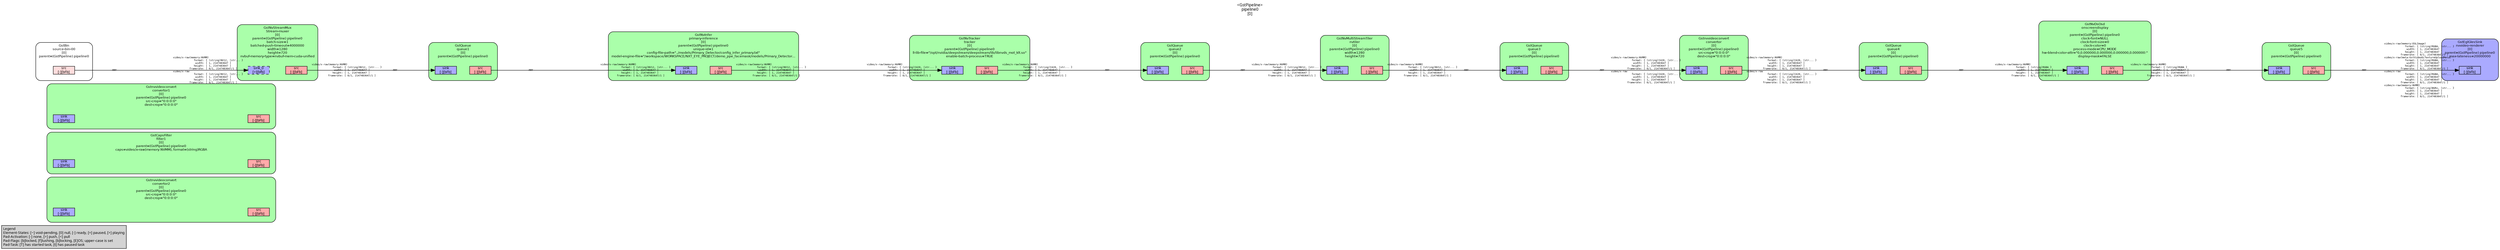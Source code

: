 digraph pipeline {
  rankdir=LR;
  fontname="sans";
  fontsize="10";
  labelloc=t;
  nodesep=.1;
  ranksep=.2;
  label="<GstPipeline>\npipeline0\n[0]";
  node [style="filled,rounded", shape=box, fontsize="9", fontname="sans", margin="0.0,0.0"];
  edge [labelfontsize="6", fontsize="9", fontname="monospace"];
  
  legend [
    pos="0,0!",
    margin="0.05,0.05",
    style="filled",
    label="Legend\lElement-States: [~] void-pending, [0] null, [-] ready, [=] paused, [>] playing\lPad-Activation: [-] none, [>] push, [<] pull\lPad-Flags: [b]locked, [f]lushing, [b]locking, [E]OS; upper-case is set\lPad-Task: [T] has started task, [t] has paused task\l",
  ];
  subgraph cluster_convertor2_0x3880480 {
    fontname="Bitstream Vera Sans";
    fontsize="8";
    style="filled,rounded";
    color=black;
    label="Gstnvvideoconvert\nconvertor2\n[0]\nparent=(GstPipeline) pipeline0\nsrc-crop=\"0:0:0:0\"\ndest-crop=\"0:0:0:0\"";
    subgraph cluster_convertor2_0x3880480_sink {
      label="";
      style="invis";
      convertor2_0x3880480_sink_0x387a400 [color=black, fillcolor="#aaaaff", label="sink\n[-][bFb]", height="0.2", style="filled,solid"];
    }

    subgraph cluster_convertor2_0x3880480_src {
      label="";
      style="invis";
      convertor2_0x3880480_src_0x387a650 [color=black, fillcolor="#ffaaaa", label="src\n[-][bFb]", height="0.2", style="filled,solid"];
    }

    convertor2_0x3880480_sink_0x387a400 -> convertor2_0x3880480_src_0x387a650 [style="invis"];
    fillcolor="#aaffaa";
  }

  subgraph cluster_filter1_0x387e1c0 {
    fontname="Bitstream Vera Sans";
    fontsize="8";
    style="filled,rounded";
    color=black;
    label="GstCapsFilter\nfilter1\n[0]\nparent=(GstPipeline) pipeline0\ncaps=video/x-raw(memory:NVMM), format=(string)RGBA";
    subgraph cluster_filter1_0x387e1c0_sink {
      label="";
      style="invis";
      filter1_0x387e1c0_sink_0x3797d30 [color=black, fillcolor="#aaaaff", label="sink\n[-][bFb]", height="0.2", style="filled,solid"];
    }

    subgraph cluster_filter1_0x387e1c0_src {
      label="";
      style="invis";
      filter1_0x387e1c0_src_0x387a1b0 [color=black, fillcolor="#ffaaaa", label="src\n[-][bFb]", height="0.2", style="filled,solid"];
    }

    filter1_0x387e1c0_sink_0x3797d30 -> filter1_0x387e1c0_src_0x387a1b0 [style="invis"];
    fillcolor="#aaffaa";
  }

  subgraph cluster_convertor1_0x38782b0 {
    fontname="Bitstream Vera Sans";
    fontsize="8";
    style="filled,rounded";
    color=black;
    label="Gstnvvideoconvert\nconvertor1\n[0]\nparent=(GstPipeline) pipeline0\nsrc-crop=\"0:0:0:0\"\ndest-crop=\"0:0:0:0\"";
    subgraph cluster_convertor1_0x38782b0_sink {
      label="";
      style="invis";
      convertor1_0x38782b0_sink_0x3797890 [color=black, fillcolor="#aaaaff", label="sink\n[-][bFb]", height="0.2", style="filled,solid"];
    }

    subgraph cluster_convertor1_0x38782b0_src {
      label="";
      style="invis";
      convertor1_0x38782b0_src_0x3797ae0 [color=black, fillcolor="#ffaaaa", label="src\n[-][bFb]", height="0.2", style="filled,solid"];
    }

    convertor1_0x38782b0_sink_0x3797890 -> convertor1_0x38782b0_src_0x3797ae0 [style="invis"];
    fillcolor="#aaffaa";
  }

  subgraph cluster_nvvideo_renderer_0x38761f0 {
    fontname="Bitstream Vera Sans";
    fontsize="8";
    style="filled,rounded";
    color=black;
    label="GstEglGlesSink\nnvvideo-renderer\n[0]\nparent=(GstPipeline) pipeline0\nmax-lateness=20000000";
    subgraph cluster_nvvideo_renderer_0x38761f0_sink {
      label="";
      style="invis";
      nvvideo_renderer_0x38761f0_sink_0x3797640 [color=black, fillcolor="#aaaaff", label="sink\n[-][bFb]", height="0.2", style="filled,solid"];
    }

    fillcolor="#aaaaff";
  }

  subgraph cluster_onscreendisplay_0x37bb230 {
    fontname="Bitstream Vera Sans";
    fontsize="8";
    style="filled,rounded";
    color=black;
    label="GstNvDsOsd\nonscreendisplay\n[0]\nparent=(GstPipeline) pipeline0\nclock-font=NULL\nclock-font-size=0\nclock-color=0\nprocess-mode=CPU_MODE\nhw-blend-color-attr=\"0,0.000000,0.000000,0.000000,0.000000:\"\ndisplay-mask=FALSE";
    subgraph cluster_onscreendisplay_0x37bb230_sink {
      label="";
      style="invis";
      onscreendisplay_0x37bb230_sink_0x37971a0 [color=black, fillcolor="#aaaaff", label="sink\n[-][bFb]", height="0.2", style="filled,solid"];
    }

    subgraph cluster_onscreendisplay_0x37bb230_src {
      label="";
      style="invis";
      onscreendisplay_0x37bb230_src_0x37973f0 [color=black, fillcolor="#ffaaaa", label="src\n[-][bFb]", height="0.2", style="filled,solid"];
    }

    onscreendisplay_0x37bb230_sink_0x37971a0 -> onscreendisplay_0x37bb230_src_0x37973f0 [style="invis"];
    fillcolor="#aaffaa";
  }

  onscreendisplay_0x37bb230_src_0x37973f0 -> queue5_0x3424c80_sink_0x34097c0 [labeldistance="10", labelangle="0", label="                                                  ", taillabel="video/x-raw(memory:NVMM)\l              format: { (string)RGBA }\l               width: [ 1, 2147483647 ]\l              height: [ 1, 2147483647 ]\l           framerate: [ 0/1, 2147483647/1 ]\l", headlabel="ANY"]
  subgraph cluster_convertor_0x37a1020 {
    fontname="Bitstream Vera Sans";
    fontsize="8";
    style="filled,rounded";
    color=black;
    label="Gstnvvideoconvert\nconvertor\n[0]\nparent=(GstPipeline) pipeline0\nsrc-crop=\"0:0:0:0\"\ndest-crop=\"0:0:0:0\"";
    subgraph cluster_convertor_0x37a1020_sink {
      label="";
      style="invis";
      convertor_0x37a1020_sink_0x3796d00 [color=black, fillcolor="#aaaaff", label="sink\n[-][bFb]", height="0.2", style="filled,solid"];
    }

    subgraph cluster_convertor_0x37a1020_src {
      label="";
      style="invis";
      convertor_0x37a1020_src_0x3796f50 [color=black, fillcolor="#ffaaaa", label="src\n[-][bFb]", height="0.2", style="filled,solid"];
    }

    convertor_0x37a1020_sink_0x3796d00 -> convertor_0x37a1020_src_0x3796f50 [style="invis"];
    fillcolor="#aaffaa";
  }

  convertor_0x37a1020_src_0x3796f50 -> queue4_0x3424980_sink_0x3409320 [labeldistance="10", labelangle="0", label="                                                  ", taillabel="video/x-raw(memory:NVMM)\l              format: { (string)I420, (str... }\l               width: [ 1, 2147483647 ]\l              height: [ 1, 2147483647 ]\l           framerate: [ 0/1, 2147483647/1 ]\lvideo/x-raw\l              format: { (string)I420, (str... }\l               width: [ 1, 2147483647 ]\l              height: [ 1, 2147483647 ]\l           framerate: [ 0/1, 2147483647/1 ]\l", headlabel="ANY"]
  subgraph cluster_nvtiler_0x379ae90 {
    fontname="Bitstream Vera Sans";
    fontsize="8";
    style="filled,rounded";
    color=black;
    label="GstNvMultiStreamTiler\nnvtiler\n[0]\nparent=(GstPipeline) pipeline0\nwidth=1280\nheight=720";
    subgraph cluster_nvtiler_0x379ae90_sink {
      label="";
      style="invis";
      nvtiler_0x379ae90_sink_0x3796860 [color=black, fillcolor="#aaaaff", label="sink\n[-][bFb]", height="0.2", style="filled,solid"];
    }

    subgraph cluster_nvtiler_0x379ae90_src {
      label="";
      style="invis";
      nvtiler_0x379ae90_src_0x3796ab0 [color=black, fillcolor="#ffaaaa", label="src\n[-][bFb]", height="0.2", style="filled,solid"];
    }

    nvtiler_0x379ae90_sink_0x3796860 -> nvtiler_0x379ae90_src_0x3796ab0 [style="invis"];
    fillcolor="#aaffaa";
  }

  nvtiler_0x379ae90_src_0x3796ab0 -> queue3_0x3424680_sink_0x3408e80 [labeldistance="10", labelangle="0", label="                                                  ", taillabel="video/x-raw(memory:NVMM)\l              format: { (string)NV12, (str... }\l               width: [ 1, 2147483647 ]\l              height: [ 1, 2147483647 ]\l           framerate: [ 0/1, 2147483647/1 ]\l", headlabel="ANY"]
  subgraph cluster_tracker_0x379c230 {
    fontname="Bitstream Vera Sans";
    fontsize="8";
    style="filled,rounded";
    color=black;
    label="GstNvTracker\ntracker\n[0]\nparent=(GstPipeline) pipeline0\nll-lib-file=\"/opt/nvidia/deepstream/deepstream/lib/libnvds_mot_klt.so\"\nenable-batch-process=TRUE";
    subgraph cluster_tracker_0x379c230_sink {
      label="";
      style="invis";
      tracker_0x379c230_sink_0x37963c0 [color=black, fillcolor="#aaaaff", label="sink\n[-][bFb]", height="0.2", style="filled,solid"];
    }

    subgraph cluster_tracker_0x379c230_src {
      label="";
      style="invis";
      tracker_0x379c230_src_0x3796610 [color=black, fillcolor="#ffaaaa", label="src\n[-][bFb]", height="0.2", style="filled,solid"];
    }

    tracker_0x379c230_sink_0x37963c0 -> tracker_0x379c230_src_0x3796610 [style="invis"];
    fillcolor="#aaffaa";
  }

  tracker_0x379c230_src_0x3796610 -> queue2_0x3424380_sink_0x34089e0 [labeldistance="10", labelangle="0", label="                                                  ", taillabel="video/x-raw(memory:NVMM)\l              format: { (string)I420, (str... }\l               width: [ 1, 2147483647 ]\l              height: [ 1, 2147483647 ]\l           framerate: [ 0/1, 2147483647/1 ]\l", headlabel="ANY"]
  subgraph cluster_primary_inference_0x378b3b0 {
    fontname="Bitstream Vera Sans";
    fontsize="8";
    style="filled,rounded";
    color=black;
    label="GstNvInfer\nprimary-inference\n[0]\nparent=(GstPipeline) pipeline0\nunique-id=1\nconfig-file-path=\"../models/Primary_Detector/config_infer_primary.txt\"\nmodel-engine-file=\"/workspace/WORKSPACE/NXT_EYE_PROJECT/demo_ppe_facemask/models/Primary_Detector…";
    subgraph cluster_primary_inference_0x378b3b0_sink {
      label="";
      style="invis";
      primary_inference_0x378b3b0_sink_0x3409c60 [color=black, fillcolor="#aaaaff", label="sink\n[-][bFb]", height="0.2", style="filled,solid"];
    }

    subgraph cluster_primary_inference_0x378b3b0_src {
      label="";
      style="invis";
      primary_inference_0x378b3b0_src_0x3796170 [color=black, fillcolor="#ffaaaa", label="src\n[-][bFb]", height="0.2", style="filled,solid"];
    }

    primary_inference_0x378b3b0_sink_0x3409c60 -> primary_inference_0x378b3b0_src_0x3796170 [style="invis"];
    fillcolor="#aaffaa";
  }

  primary_inference_0x378b3b0_src_0x3796170 -> tracker_0x379c230_sink_0x37963c0 [labeldistance="10", labelangle="0", label="                                                  ", taillabel="video/x-raw(memory:NVMM)\l              format: { (string)NV12, (str... }\l               width: [ 1, 2147483647 ]\l              height: [ 1, 2147483647 ]\l           framerate: [ 0/1, 2147483647/1 ]\l", headlabel="video/x-raw(memory:NVMM)\l              format: { (string)I420, (str... }\l               width: [ 1, 2147483647 ]\l              height: [ 1, 2147483647 ]\l           framerate: [ 0/1, 2147483647/1 ]\l"]
  subgraph cluster_queue5_0x3424c80 {
    fontname="Bitstream Vera Sans";
    fontsize="8";
    style="filled,rounded";
    color=black;
    label="GstQueue\nqueue5\n[0]\nparent=(GstPipeline) pipeline0";
    subgraph cluster_queue5_0x3424c80_sink {
      label="";
      style="invis";
      queue5_0x3424c80_sink_0x34097c0 [color=black, fillcolor="#aaaaff", label="sink\n[-][bFb]", height="0.2", style="filled,solid"];
    }

    subgraph cluster_queue5_0x3424c80_src {
      label="";
      style="invis";
      queue5_0x3424c80_src_0x3409a10 [color=black, fillcolor="#ffaaaa", label="src\n[-][bFb]", height="0.2", style="filled,solid"];
    }

    queue5_0x3424c80_sink_0x34097c0 -> queue5_0x3424c80_src_0x3409a10 [style="invis"];
    fillcolor="#aaffaa";
  }

  queue5_0x3424c80_src_0x3409a10 -> nvvideo_renderer_0x38761f0_sink_0x3797640 [labeldistance="10", labelangle="0", label="                                                  ", taillabel="ANY", headlabel="video/x-raw(memory:EGLImage)\l              format: { (string)RGBA, (str... }\l               width: [ 1, 2147483647 ]\l              height: [ 1, 2147483647 ]\l           framerate: [ 0/1, 2147483647/1 ]\lvideo/x-raw(meta:GstVideoGLTextureUploadMeta)\l              format: { (string)RGBA, (str... }\l               width: [ 1, 2147483647 ]\l              height: [ 1, 2147483647 ]\l           framerate: [ 0/1, 2147483647/1 ]\lvideo/x-raw\l              format: { (string)RGBA, (str... }\l               width: [ 1, 2147483647 ]\l              height: [ 1, 2147483647 ]\l           framerate: [ 0/1, 2147483647/1 ]\lvideo/x-raw(memory:NVMM)\l              format: { (string)BGRx, (str... }\l               width: [ 1, 2147483647 ]\l              height: [ 1, 2147483647 ]\l           framerate: [ 0/1, 2147483647/1 ]\l"]
  subgraph cluster_queue4_0x3424980 {
    fontname="Bitstream Vera Sans";
    fontsize="8";
    style="filled,rounded";
    color=black;
    label="GstQueue\nqueue4\n[0]\nparent=(GstPipeline) pipeline0";
    subgraph cluster_queue4_0x3424980_sink {
      label="";
      style="invis";
      queue4_0x3424980_sink_0x3409320 [color=black, fillcolor="#aaaaff", label="sink\n[-][bFb]", height="0.2", style="filled,solid"];
    }

    subgraph cluster_queue4_0x3424980_src {
      label="";
      style="invis";
      queue4_0x3424980_src_0x3409570 [color=black, fillcolor="#ffaaaa", label="src\n[-][bFb]", height="0.2", style="filled,solid"];
    }

    queue4_0x3424980_sink_0x3409320 -> queue4_0x3424980_src_0x3409570 [style="invis"];
    fillcolor="#aaffaa";
  }

  queue4_0x3424980_src_0x3409570 -> onscreendisplay_0x37bb230_sink_0x37971a0 [labeldistance="10", labelangle="0", label="                                                  ", taillabel="ANY", headlabel="video/x-raw(memory:NVMM)\l              format: { (string)RGBA }\l               width: [ 1, 2147483647 ]\l              height: [ 1, 2147483647 ]\l           framerate: [ 0/1, 2147483647/1 ]\l"]
  subgraph cluster_queue3_0x3424680 {
    fontname="Bitstream Vera Sans";
    fontsize="8";
    style="filled,rounded";
    color=black;
    label="GstQueue\nqueue3\n[0]\nparent=(GstPipeline) pipeline0";
    subgraph cluster_queue3_0x3424680_sink {
      label="";
      style="invis";
      queue3_0x3424680_sink_0x3408e80 [color=black, fillcolor="#aaaaff", label="sink\n[-][bFb]", height="0.2", style="filled,solid"];
    }

    subgraph cluster_queue3_0x3424680_src {
      label="";
      style="invis";
      queue3_0x3424680_src_0x34090d0 [color=black, fillcolor="#ffaaaa", label="src\n[-][bFb]", height="0.2", style="filled,solid"];
    }

    queue3_0x3424680_sink_0x3408e80 -> queue3_0x3424680_src_0x34090d0 [style="invis"];
    fillcolor="#aaffaa";
  }

  queue3_0x3424680_src_0x34090d0 -> convertor_0x37a1020_sink_0x3796d00 [labeldistance="10", labelangle="0", label="                                                  ", taillabel="ANY", headlabel="video/x-raw(memory:NVMM)\l              format: { (string)I420, (str... }\l               width: [ 1, 2147483647 ]\l              height: [ 1, 2147483647 ]\l           framerate: [ 0/1, 2147483647/1 ]\lvideo/x-raw\l              format: { (string)I420, (str... }\l               width: [ 1, 2147483647 ]\l              height: [ 1, 2147483647 ]\l           framerate: [ 0/1, 2147483647/1 ]\l"]
  subgraph cluster_queue2_0x3424380 {
    fontname="Bitstream Vera Sans";
    fontsize="8";
    style="filled,rounded";
    color=black;
    label="GstQueue\nqueue2\n[0]\nparent=(GstPipeline) pipeline0";
    subgraph cluster_queue2_0x3424380_sink {
      label="";
      style="invis";
      queue2_0x3424380_sink_0x34089e0 [color=black, fillcolor="#aaaaff", label="sink\n[-][bFb]", height="0.2", style="filled,solid"];
    }

    subgraph cluster_queue2_0x3424380_src {
      label="";
      style="invis";
      queue2_0x3424380_src_0x3408c30 [color=black, fillcolor="#ffaaaa", label="src\n[-][bFb]", height="0.2", style="filled,solid"];
    }

    queue2_0x3424380_sink_0x34089e0 -> queue2_0x3424380_src_0x3408c30 [style="invis"];
    fillcolor="#aaffaa";
  }

  queue2_0x3424380_src_0x3408c30 -> nvtiler_0x379ae90_sink_0x3796860 [labeldistance="10", labelangle="0", label="                                                  ", taillabel="ANY", headlabel="video/x-raw(memory:NVMM)\l              format: { (string)NV12, (str... }\l               width: [ 1, 2147483647 ]\l              height: [ 1, 2147483647 ]\l           framerate: [ 0/1, 2147483647/1 ]\l"]
  subgraph cluster_queue1_0x3424080 {
    fontname="Bitstream Vera Sans";
    fontsize="8";
    style="filled,rounded";
    color=black;
    label="GstQueue\nqueue1\n[0]\nparent=(GstPipeline) pipeline0";
    subgraph cluster_queue1_0x3424080_sink {
      label="";
      style="invis";
      queue1_0x3424080_sink_0x3408540 [color=black, fillcolor="#aaaaff", label="sink\n[-][bFb]", height="0.2", style="filled,solid"];
    }

    subgraph cluster_queue1_0x3424080_src {
      label="";
      style="invis";
      queue1_0x3424080_src_0x3408790 [color=black, fillcolor="#ffaaaa", label="src\n[-][bFb]", height="0.2", style="filled,solid"];
    }

    queue1_0x3424080_sink_0x3408540 -> queue1_0x3424080_src_0x3408790 [style="invis"];
    fillcolor="#aaffaa";
  }

  queue1_0x3424080_src_0x3408790 -> primary_inference_0x378b3b0_sink_0x3409c60 [labeldistance="10", labelangle="0", label="                                                  ", taillabel="ANY", headlabel="video/x-raw(memory:NVMM)\l              format: { (string)NV12, (str... }\l               width: [ 1, 2147483647 ]\l              height: [ 1, 2147483647 ]\l           framerate: [ 0/1, 2147483647/1 ]\l"]
  subgraph cluster_source_bin_00_0x340a020 {
    fontname="Bitstream Vera Sans";
    fontsize="8";
    style="filled,rounded";
    color=black;
    label="GstBin\nsource-bin-00\n[0]\nparent=(GstPipeline) pipeline0";
    subgraph cluster_source_bin_00_0x340a020_src {
      label="";
      style="invis";
      source_bin_00_0x340a020_src_0x34181e0 [color=black, fillcolor="#ffdddd", label="src\n[-][bFb]", height="0.2", style="filled,solid"];
    }

    fillcolor="#ffffff";
    subgraph cluster_uri_decode_bin_0x340e050 {
      fontname="Bitstream Vera Sans";
      fontsize="8";
      style="filled,rounded";
      color=black;
      label="GstURIDecodeBin\nuri-decode-bin\n[0]\nparent=(GstBin) source-bin-00\nuri=\"file:///workspace/WORKSPACE/Data/Video/instruction/neweb_ch7_20210310111146_20…\ncaps=video/x-raw(ANY); audio/x-raw(ANY); text/x-raw(ANY); subpicture/x-dvd; subpictur…";
      fillcolor="#ffffff";
    }

  }

  source_bin_00_0x340a020_src_0x34181e0 -> Stream_muxer_0x3404290_sink_0_0x34082f0 [labeldistance="10", labelangle="0", label="                                                  ", taillabel="ANY", headlabel="video/x-raw(memory:NVMM)\l              format: { (string)NV12, (str... }\l               width: [ 1, 2147483647 ]\l              height: [ 1, 2147483647 ]\l           framerate: [ 0/1, 2147483647/1 ]\lvideo/x-raw\l              format: { (string)NV12, (str... }\l               width: [ 1, 2147483647 ]\l              height: [ 1, 2147483647 ]\l           framerate: [ 0/1, 2147483647/1 ]\l"]
  subgraph cluster_Stream_muxer_0x3404290 {
    fontname="Bitstream Vera Sans";
    fontsize="8";
    style="filled,rounded";
    color=black;
    label="GstNvStreamMux\nStream-muxer\n[0]\nparent=(GstPipeline) pipeline0\nbatch-size=1\nbatched-push-timeout=4000000\nwidth=1280\nheight=720\nnvbuf-memory-type=nvbuf-mem-cuda-unified";
    subgraph cluster_Stream_muxer_0x3404290_sink {
      label="";
      style="invis";
      Stream_muxer_0x3404290_sink_0_0x34082f0 [color=black, fillcolor="#aaaaff", label="sink_0\n[>][bfb]", height="0.2", style="filled,dashed"];
    }

    subgraph cluster_Stream_muxer_0x3404290_src {
      label="";
      style="invis";
      Stream_muxer_0x3404290_src_0x34080a0 [color=black, fillcolor="#ffaaaa", label="src\n[-][bFb]", height="0.2", style="filled,solid"];
    }

    Stream_muxer_0x3404290_sink_0_0x34082f0 -> Stream_muxer_0x3404290_src_0x34080a0 [style="invis"];
    fillcolor="#aaffaa";
  }

  Stream_muxer_0x3404290_src_0x34080a0 -> queue1_0x3424080_sink_0x3408540 [labeldistance="10", labelangle="0", label="                                                  ", taillabel="video/x-raw(memory:NVMM)\l              format: { (string)NV12, (str... }\l               width: [ 1, 2147483647 ]\l              height: [ 1, 2147483647 ]\l           framerate: [ 0/1, 2147483647/1 ]\l", headlabel="ANY"]
}
